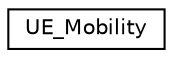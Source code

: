 digraph "Graphical Class Hierarchy"
{
 // LATEX_PDF_SIZE
  edge [fontname="Helvetica",fontsize="10",labelfontname="Helvetica",labelfontsize="10"];
  node [fontname="Helvetica",fontsize="10",shape=record];
  rankdir="LR";
  Node0 [label="UE_Mobility",height=0.2,width=0.4,color="black", fillcolor="white", style="filled",URL="$structUE__Mobility.html",tooltip=" "];
}
